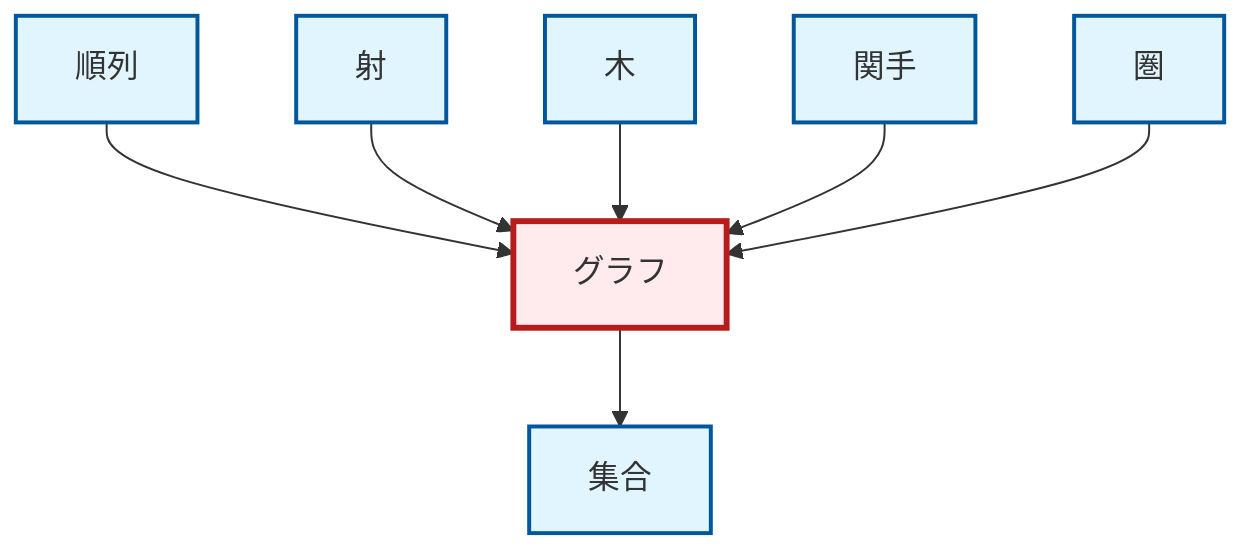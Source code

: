 graph TD
    classDef definition fill:#e1f5fe,stroke:#01579b,stroke-width:2px
    classDef theorem fill:#f3e5f5,stroke:#4a148c,stroke-width:2px
    classDef axiom fill:#fff3e0,stroke:#e65100,stroke-width:2px
    classDef example fill:#e8f5e9,stroke:#1b5e20,stroke-width:2px
    classDef current fill:#ffebee,stroke:#b71c1c,stroke-width:3px
    def-permutation["順列"]:::definition
    def-set["集合"]:::definition
    def-morphism["射"]:::definition
    def-category["圏"]:::definition
    def-tree["木"]:::definition
    def-graph["グラフ"]:::definition
    def-functor["関手"]:::definition
    def-permutation --> def-graph
    def-morphism --> def-graph
    def-tree --> def-graph
    def-graph --> def-set
    def-functor --> def-graph
    def-category --> def-graph
    class def-graph current